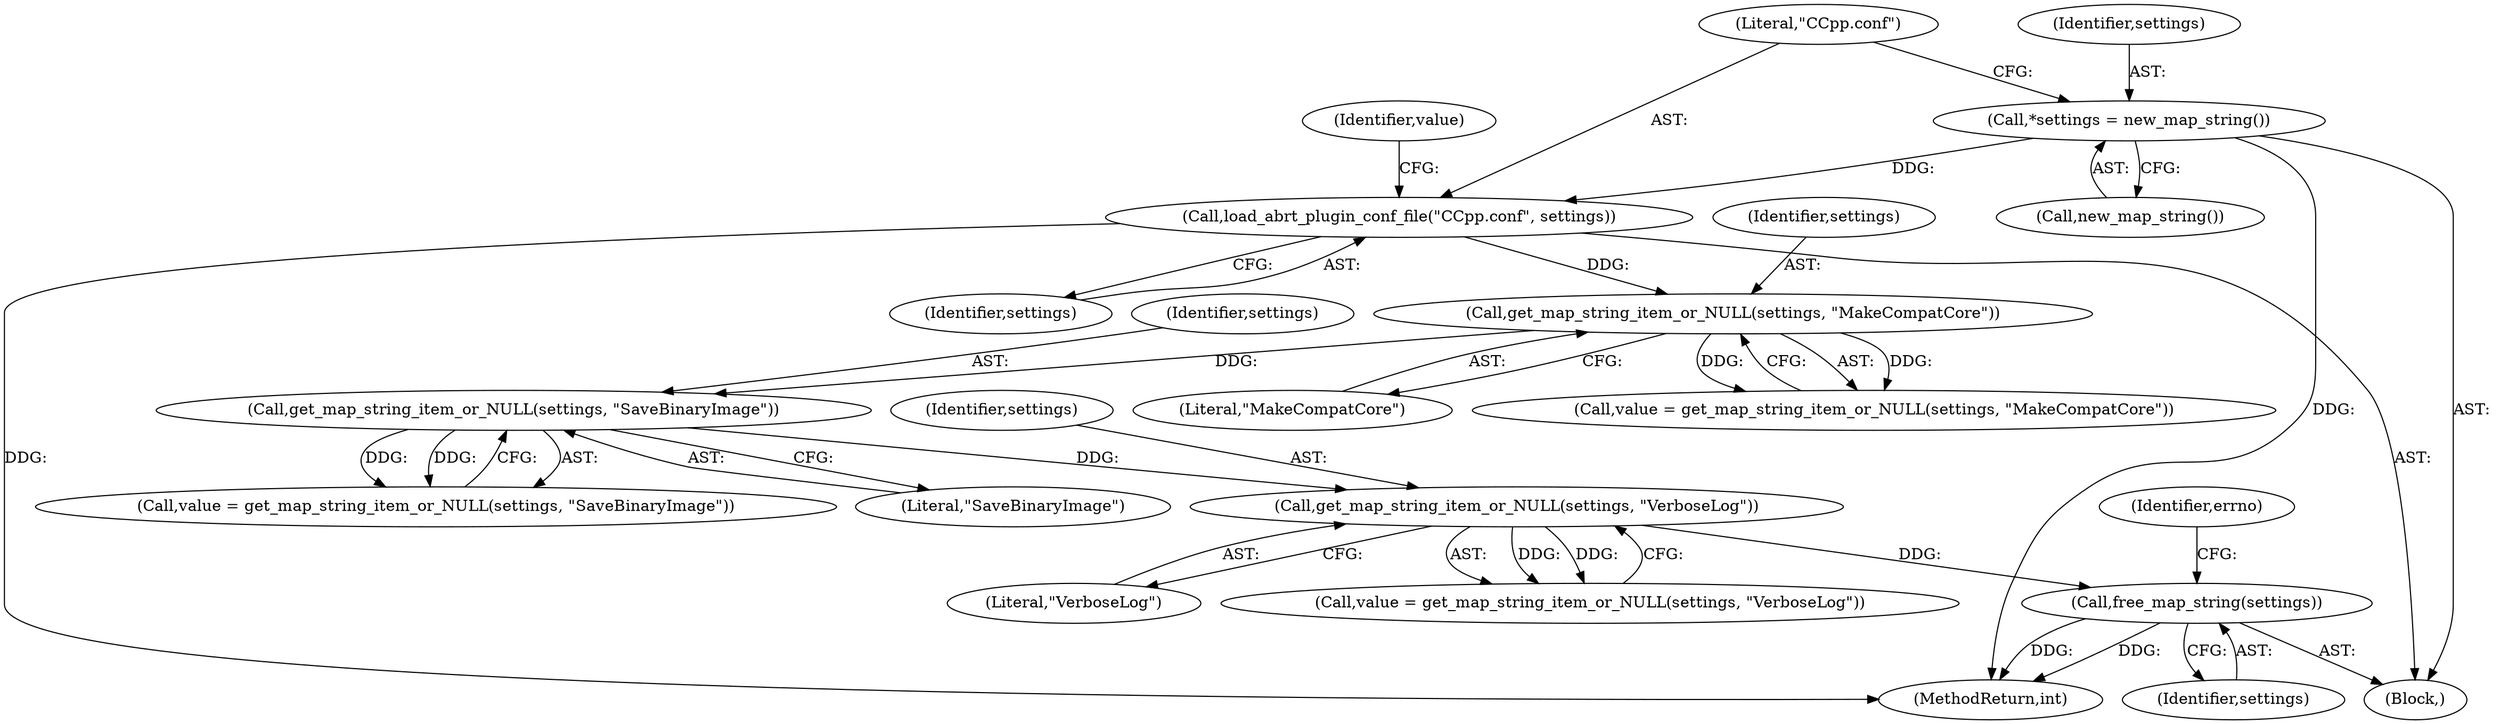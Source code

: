 digraph "0_abrt_4f2c1ddd3e3b81d2d5146b883115371f1cada9f9@API" {
"1000251" [label="(Call,free_map_string(settings))"];
"1000242" [label="(Call,get_map_string_item_or_NULL(settings, \"VerboseLog\"))"];
"1000231" [label="(Call,get_map_string_item_or_NULL(settings, \"SaveBinaryImage\"))"];
"1000220" [label="(Call,get_map_string_item_or_NULL(settings, \"MakeCompatCore\"))"];
"1000214" [label="(Call,load_abrt_plugin_conf_file(\"CCpp.conf\", settings))"];
"1000211" [label="(Call,*settings = new_map_string())"];
"1000222" [label="(Literal,\"MakeCompatCore\")"];
"1000251" [label="(Call,free_map_string(settings))"];
"1000231" [label="(Call,get_map_string_item_or_NULL(settings, \"SaveBinaryImage\"))"];
"1000216" [label="(Identifier,settings)"];
"1000233" [label="(Literal,\"SaveBinaryImage\")"];
"1000254" [label="(Identifier,errno)"];
"1000244" [label="(Literal,\"VerboseLog\")"];
"1000213" [label="(Call,new_map_string())"];
"1000221" [label="(Identifier,settings)"];
"1000215" [label="(Literal,\"CCpp.conf\")"];
"1000211" [label="(Call,*settings = new_map_string())"];
"1000243" [label="(Identifier,settings)"];
"1000212" [label="(Identifier,settings)"];
"1000229" [label="(Call,value = get_map_string_item_or_NULL(settings, \"SaveBinaryImage\"))"];
"1000209" [label="(Block,)"];
"1000220" [label="(Call,get_map_string_item_or_NULL(settings, \"MakeCompatCore\"))"];
"1000242" [label="(Call,get_map_string_item_or_NULL(settings, \"VerboseLog\"))"];
"1000232" [label="(Identifier,settings)"];
"1001180" [label="(MethodReturn,int)"];
"1000240" [label="(Call,value = get_map_string_item_or_NULL(settings, \"VerboseLog\"))"];
"1000219" [label="(Identifier,value)"];
"1000218" [label="(Call,value = get_map_string_item_or_NULL(settings, \"MakeCompatCore\"))"];
"1000252" [label="(Identifier,settings)"];
"1000214" [label="(Call,load_abrt_plugin_conf_file(\"CCpp.conf\", settings))"];
"1000251" -> "1000209"  [label="AST: "];
"1000251" -> "1000252"  [label="CFG: "];
"1000252" -> "1000251"  [label="AST: "];
"1000254" -> "1000251"  [label="CFG: "];
"1000251" -> "1001180"  [label="DDG: "];
"1000251" -> "1001180"  [label="DDG: "];
"1000242" -> "1000251"  [label="DDG: "];
"1000242" -> "1000240"  [label="AST: "];
"1000242" -> "1000244"  [label="CFG: "];
"1000243" -> "1000242"  [label="AST: "];
"1000244" -> "1000242"  [label="AST: "];
"1000240" -> "1000242"  [label="CFG: "];
"1000242" -> "1000240"  [label="DDG: "];
"1000242" -> "1000240"  [label="DDG: "];
"1000231" -> "1000242"  [label="DDG: "];
"1000231" -> "1000229"  [label="AST: "];
"1000231" -> "1000233"  [label="CFG: "];
"1000232" -> "1000231"  [label="AST: "];
"1000233" -> "1000231"  [label="AST: "];
"1000229" -> "1000231"  [label="CFG: "];
"1000231" -> "1000229"  [label="DDG: "];
"1000231" -> "1000229"  [label="DDG: "];
"1000220" -> "1000231"  [label="DDG: "];
"1000220" -> "1000218"  [label="AST: "];
"1000220" -> "1000222"  [label="CFG: "];
"1000221" -> "1000220"  [label="AST: "];
"1000222" -> "1000220"  [label="AST: "];
"1000218" -> "1000220"  [label="CFG: "];
"1000220" -> "1000218"  [label="DDG: "];
"1000220" -> "1000218"  [label="DDG: "];
"1000214" -> "1000220"  [label="DDG: "];
"1000214" -> "1000209"  [label="AST: "];
"1000214" -> "1000216"  [label="CFG: "];
"1000215" -> "1000214"  [label="AST: "];
"1000216" -> "1000214"  [label="AST: "];
"1000219" -> "1000214"  [label="CFG: "];
"1000214" -> "1001180"  [label="DDG: "];
"1000211" -> "1000214"  [label="DDG: "];
"1000211" -> "1000209"  [label="AST: "];
"1000211" -> "1000213"  [label="CFG: "];
"1000212" -> "1000211"  [label="AST: "];
"1000213" -> "1000211"  [label="AST: "];
"1000215" -> "1000211"  [label="CFG: "];
"1000211" -> "1001180"  [label="DDG: "];
}
